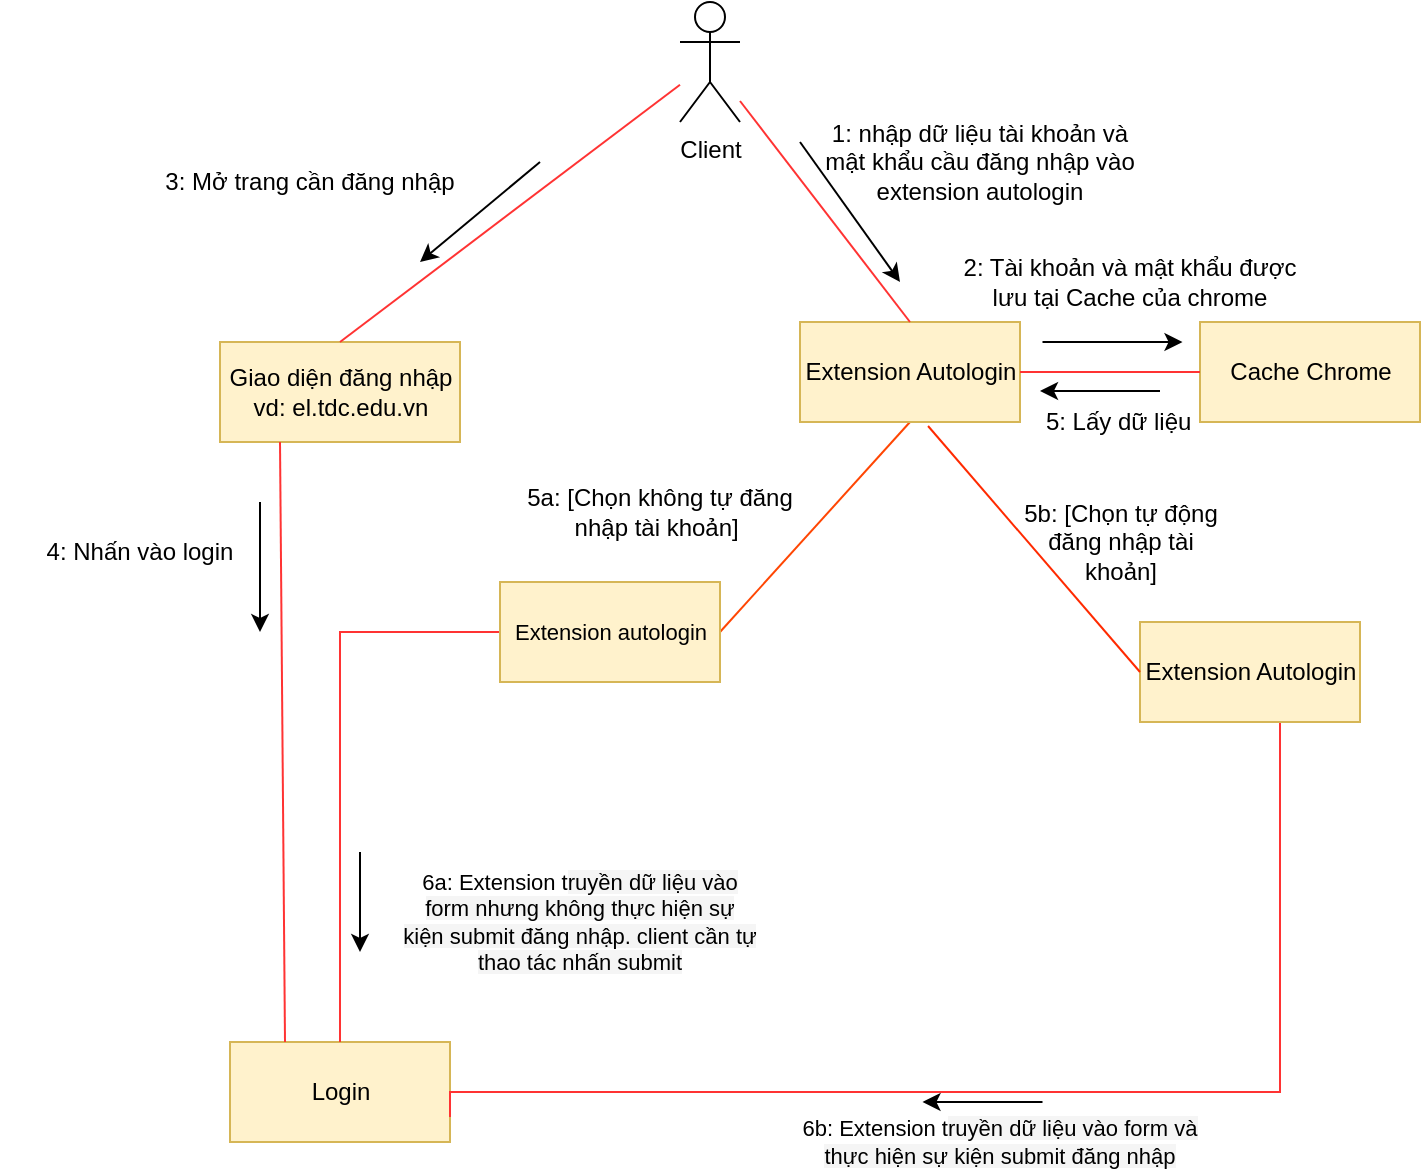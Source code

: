 <mxfile version="14.1.1" type="google"><diagram id="Tp4oi5DCGN-6T3x92bW7" name="Page-1"><mxGraphModel dx="2249" dy="762" grid="1" gridSize="10" guides="1" tooltips="1" connect="1" arrows="1" fold="1" page="1" pageScale="1" pageWidth="827" pageHeight="1169" math="0" shadow="0"><root><mxCell id="0"/><mxCell id="1" parent="0"/><mxCell id="qoVeTsCs2OYIYMutTe2A-27" value="Client" style="shape=umlActor;verticalLabelPosition=bottom;verticalAlign=top;html=1;outlineConnect=0;" parent="1" vertex="1"><mxGeometry x="90" y="160" width="30" height="60" as="geometry"/></mxCell><mxCell id="qoVeTsCs2OYIYMutTe2A-30" value="Giao diện đăng nhập&lt;br&gt;vd: el.tdc.edu.vn" style="html=1;fillColor=#fff2cc;strokeColor=#d6b656;" parent="1" vertex="1"><mxGeometry x="-140" y="330" width="120" height="50" as="geometry"/></mxCell><mxCell id="dVpZ3f_hB5ix-QNtNwtL-2" style="rounded=0;orthogonalLoop=1;jettySize=auto;html=1;exitX=0.5;exitY=1;exitDx=0;exitDy=0;entryX=1;entryY=0.5;entryDx=0;entryDy=0;endArrow=none;endFill=0;strokeColor=#FF4603;" parent="1" source="qoVeTsCs2OYIYMutTe2A-31" target="qoVeTsCs2OYIYMutTe2A-78" edge="1"><mxGeometry relative="1" as="geometry"/></mxCell><mxCell id="qoVeTsCs2OYIYMutTe2A-31" value="Extension Autologin" style="html=1;fillColor=#fff2cc;strokeColor=#d6b656;" parent="1" vertex="1"><mxGeometry x="150" y="320" width="110" height="50" as="geometry"/></mxCell><mxCell id="qoVeTsCs2OYIYMutTe2A-33" value="Cache Chrome" style="html=1;fillColor=#fff2cc;strokeColor=#d6b656;" parent="1" vertex="1"><mxGeometry x="350" y="320" width="110" height="50" as="geometry"/></mxCell><mxCell id="qoVeTsCs2OYIYMutTe2A-36" value="1: nhập dữ liệu tài khoản và mật khẩu cầu đăng nhập vào extension autologin" style="text;html=1;strokeColor=none;fillColor=none;align=center;verticalAlign=middle;whiteSpace=wrap;rounded=0;" parent="1" vertex="1"><mxGeometry x="160" y="230" width="160" height="20" as="geometry"/></mxCell><mxCell id="qoVeTsCs2OYIYMutTe2A-37" value="2: Tài khoản và mật khẩu được lưu tại Cache của chrome" style="text;html=1;strokeColor=none;fillColor=none;align=center;verticalAlign=middle;whiteSpace=wrap;rounded=0;" parent="1" vertex="1"><mxGeometry x="230" y="290" width="170" height="20" as="geometry"/></mxCell><mxCell id="qoVeTsCs2OYIYMutTe2A-38" value="3: Mở trang cần đăng nhập" style="text;html=1;strokeColor=none;fillColor=none;align=center;verticalAlign=middle;whiteSpace=wrap;rounded=0;" parent="1" vertex="1"><mxGeometry x="-170" y="240" width="150" height="20" as="geometry"/></mxCell><mxCell id="qoVeTsCs2OYIYMutTe2A-39" value="" style="endArrow=none;html=1;strokeColor=#FF3333;entryX=0.5;entryY=0;entryDx=0;entryDy=0;" parent="1" source="qoVeTsCs2OYIYMutTe2A-27" target="qoVeTsCs2OYIYMutTe2A-30" edge="1"><mxGeometry width="50" height="50" relative="1" as="geometry"><mxPoint x="310" y="220" as="sourcePoint"/><mxPoint x="360" y="170" as="targetPoint"/></mxGeometry></mxCell><mxCell id="qoVeTsCs2OYIYMutTe2A-40" value="" style="endArrow=none;html=1;strokeColor=#FF3333;entryX=0.5;entryY=0;entryDx=0;entryDy=0;" parent="1" source="qoVeTsCs2OYIYMutTe2A-27" target="qoVeTsCs2OYIYMutTe2A-31" edge="1"><mxGeometry width="50" height="50" relative="1" as="geometry"><mxPoint x="310" y="220" as="sourcePoint"/><mxPoint x="360" y="170" as="targetPoint"/></mxGeometry></mxCell><mxCell id="qoVeTsCs2OYIYMutTe2A-41" value="" style="endArrow=none;html=1;strokeColor=#FF3333;entryX=0;entryY=0.5;entryDx=0;entryDy=0;exitX=1;exitY=0.5;exitDx=0;exitDy=0;" parent="1" source="qoVeTsCs2OYIYMutTe2A-31" target="qoVeTsCs2OYIYMutTe2A-33" edge="1"><mxGeometry width="50" height="50" relative="1" as="geometry"><mxPoint x="310" y="220" as="sourcePoint"/><mxPoint x="360" y="170" as="targetPoint"/></mxGeometry></mxCell><mxCell id="qoVeTsCs2OYIYMutTe2A-42" value="" style="endArrow=classic;html=1;" parent="1" edge="1"><mxGeometry width="50" height="50" relative="1" as="geometry"><mxPoint x="150" y="230" as="sourcePoint"/><mxPoint x="200" y="300" as="targetPoint"/></mxGeometry></mxCell><mxCell id="qoVeTsCs2OYIYMutTe2A-43" value="" style="endArrow=classic;html=1;" parent="1" edge="1"><mxGeometry width="50" height="50" relative="1" as="geometry"><mxPoint x="271.25" y="330" as="sourcePoint"/><mxPoint x="341.25" y="330" as="targetPoint"/></mxGeometry></mxCell><mxCell id="qoVeTsCs2OYIYMutTe2A-44" value="" style="endArrow=classic;html=1;" parent="1" edge="1"><mxGeometry width="50" height="50" relative="1" as="geometry"><mxPoint x="20" y="240" as="sourcePoint"/><mxPoint x="-40" y="290" as="targetPoint"/></mxGeometry></mxCell><mxCell id="qoVeTsCs2OYIYMutTe2A-46" value="Login" style="html=1;fillColor=#fff2cc;strokeColor=#d6b656;" parent="1" vertex="1"><mxGeometry x="-135" y="680" width="110" height="50" as="geometry"/></mxCell><mxCell id="qoVeTsCs2OYIYMutTe2A-49" value="4: Nhấn vào login" style="text;html=1;strokeColor=none;fillColor=none;align=center;verticalAlign=middle;whiteSpace=wrap;rounded=0;" parent="1" vertex="1"><mxGeometry x="-250" y="425" width="140" height="20" as="geometry"/></mxCell><mxCell id="qoVeTsCs2OYIYMutTe2A-54" value="5b: [Chọn tự động đăng nhập tài khoản]" style="text;html=1;strokeColor=none;fillColor=none;align=center;verticalAlign=middle;whiteSpace=wrap;rounded=0;" parent="1" vertex="1"><mxGeometry x="256.24" y="420" width="108.75" height="20" as="geometry"/></mxCell><mxCell id="qoVeTsCs2OYIYMutTe2A-56" value="" style="endArrow=classic;html=1;" parent="1" edge="1"><mxGeometry width="50" height="50" relative="1" as="geometry"><mxPoint x="330" y="354.5" as="sourcePoint"/><mxPoint x="270" y="354.5" as="targetPoint"/></mxGeometry></mxCell><mxCell id="qoVeTsCs2OYIYMutTe2A-57" value="5: Lấy dữ liệu&amp;nbsp;" style="text;html=1;strokeColor=none;fillColor=none;align=center;verticalAlign=middle;whiteSpace=wrap;rounded=0;" parent="1" vertex="1"><mxGeometry x="225.62" y="360" width="170" height="20" as="geometry"/></mxCell><mxCell id="qoVeTsCs2OYIYMutTe2A-64" value="5a: [Chọn không tự đăng nhập tài khoản]&amp;nbsp;" style="text;html=1;strokeColor=none;fillColor=none;align=center;verticalAlign=middle;whiteSpace=wrap;rounded=0;" parent="1" vertex="1"><mxGeometry x="10" y="405" width="140" height="20" as="geometry"/></mxCell><mxCell id="qoVeTsCs2OYIYMutTe2A-65" value="" style="endArrow=classic;html=1;" parent="1" edge="1"><mxGeometry width="50" height="50" relative="1" as="geometry"><mxPoint x="-70" y="585" as="sourcePoint"/><mxPoint x="-70" y="635" as="targetPoint"/></mxGeometry></mxCell><mxCell id="qoVeTsCs2OYIYMutTe2A-70" style="edgeStyle=orthogonalEdgeStyle;rounded=0;orthogonalLoop=1;jettySize=auto;html=1;entryX=1;entryY=0.75;entryDx=0;entryDy=0;endArrow=none;endFill=0;strokeColor=#FF3333;" parent="1" source="qoVeTsCs2OYIYMutTe2A-66" target="qoVeTsCs2OYIYMutTe2A-46" edge="1"><mxGeometry relative="1" as="geometry"><Array as="points"><mxPoint x="390" y="705"/><mxPoint x="-25" y="705"/></Array></mxGeometry></mxCell><mxCell id="qoVeTsCs2OYIYMutTe2A-66" value="Extension Autologin" style="html=1;fillColor=#fff2cc;strokeColor=#d6b656;" parent="1" vertex="1"><mxGeometry x="320" y="470" width="110" height="50" as="geometry"/></mxCell><mxCell id="qoVeTsCs2OYIYMutTe2A-69" value="&lt;font style=&quot;font-size: 11px&quot;&gt;6a: Extension t&lt;span style=&quot;background-color: rgb(245 , 245 , 245) ; font-size: 11px&quot;&gt;ruyền dữ liệu vào form nhưng không thực hiện sự kiện submit đăng nhập. client cần tự thao tác nhấn submit&lt;/span&gt;&lt;/font&gt;" style="text;html=1;strokeColor=none;fillColor=none;align=center;verticalAlign=middle;whiteSpace=wrap;rounded=0;fontSize=11;" parent="1" vertex="1"><mxGeometry x="-50" y="610" width="180" height="20" as="geometry"/></mxCell><mxCell id="qoVeTsCs2OYIYMutTe2A-72" value="" style="endArrow=classic;html=1;" parent="1" edge="1"><mxGeometry width="50" height="50" relative="1" as="geometry"><mxPoint x="271.25" y="710" as="sourcePoint"/><mxPoint x="211.25" y="710" as="targetPoint"/></mxGeometry></mxCell><mxCell id="qoVeTsCs2OYIYMutTe2A-74" value="" style="endArrow=none;html=1;strokeColor=#FF3333;entryX=0.25;entryY=1;entryDx=0;entryDy=0;exitX=0.25;exitY=0;exitDx=0;exitDy=0;" parent="1" source="qoVeTsCs2OYIYMutTe2A-46" target="qoVeTsCs2OYIYMutTe2A-30" edge="1"><mxGeometry width="50" height="50" relative="1" as="geometry"><mxPoint x="210" y="400" as="sourcePoint"/><mxPoint x="260" y="350" as="targetPoint"/></mxGeometry></mxCell><mxCell id="qoVeTsCs2OYIYMutTe2A-75" value="&lt;font style=&quot;font-size: 11px&quot;&gt;6b: Extension t&lt;span style=&quot;background-color: rgb(245 , 245 , 245) ; font-size: 11px&quot;&gt;ruyền dữ liệu vào form và thực hiện sự kiện submit đăng nhập&lt;/span&gt;&lt;/font&gt;" style="text;html=1;strokeColor=none;fillColor=none;align=center;verticalAlign=middle;whiteSpace=wrap;rounded=0;fontSize=11;" parent="1" vertex="1"><mxGeometry x="150" y="720" width="200" height="20" as="geometry"/></mxCell><mxCell id="qoVeTsCs2OYIYMutTe2A-84" style="edgeStyle=orthogonalEdgeStyle;rounded=0;orthogonalLoop=1;jettySize=auto;html=1;endArrow=none;endFill=0;strokeColor=#FF3333;fontSize=11;exitX=0;exitY=0.5;exitDx=0;exitDy=0;" parent="1" source="qoVeTsCs2OYIYMutTe2A-78" target="qoVeTsCs2OYIYMutTe2A-46" edge="1"><mxGeometry relative="1" as="geometry"><Array as="points"><mxPoint x="-80" y="475"/></Array></mxGeometry></mxCell><mxCell id="qoVeTsCs2OYIYMutTe2A-78" value="Extension autologin" style="html=1;fontSize=11;fillColor=#fff2cc;strokeColor=#d6b656;" parent="1" vertex="1"><mxGeometry y="450" width="110" height="50" as="geometry"/></mxCell><mxCell id="qoVeTsCs2OYIYMutTe2A-81" value="" style="endArrow=classic;html=1;" parent="1" edge="1"><mxGeometry width="50" height="50" relative="1" as="geometry"><mxPoint x="-120" y="410" as="sourcePoint"/><mxPoint x="-120" y="475" as="targetPoint"/></mxGeometry></mxCell><mxCell id="dVpZ3f_hB5ix-QNtNwtL-3" style="rounded=0;orthogonalLoop=1;jettySize=auto;html=1;exitX=0.582;exitY=1.04;exitDx=0;exitDy=0;entryX=0;entryY=0.5;entryDx=0;entryDy=0;endArrow=none;endFill=0;exitPerimeter=0;strokeColor=#FF2A00;" parent="1" source="qoVeTsCs2OYIYMutTe2A-31" target="qoVeTsCs2OYIYMutTe2A-66" edge="1"><mxGeometry relative="1" as="geometry"><mxPoint x="187.5" y="380" as="sourcePoint"/><mxPoint x="120" y="485" as="targetPoint"/></mxGeometry></mxCell></root></mxGraphModel></diagram></mxfile>